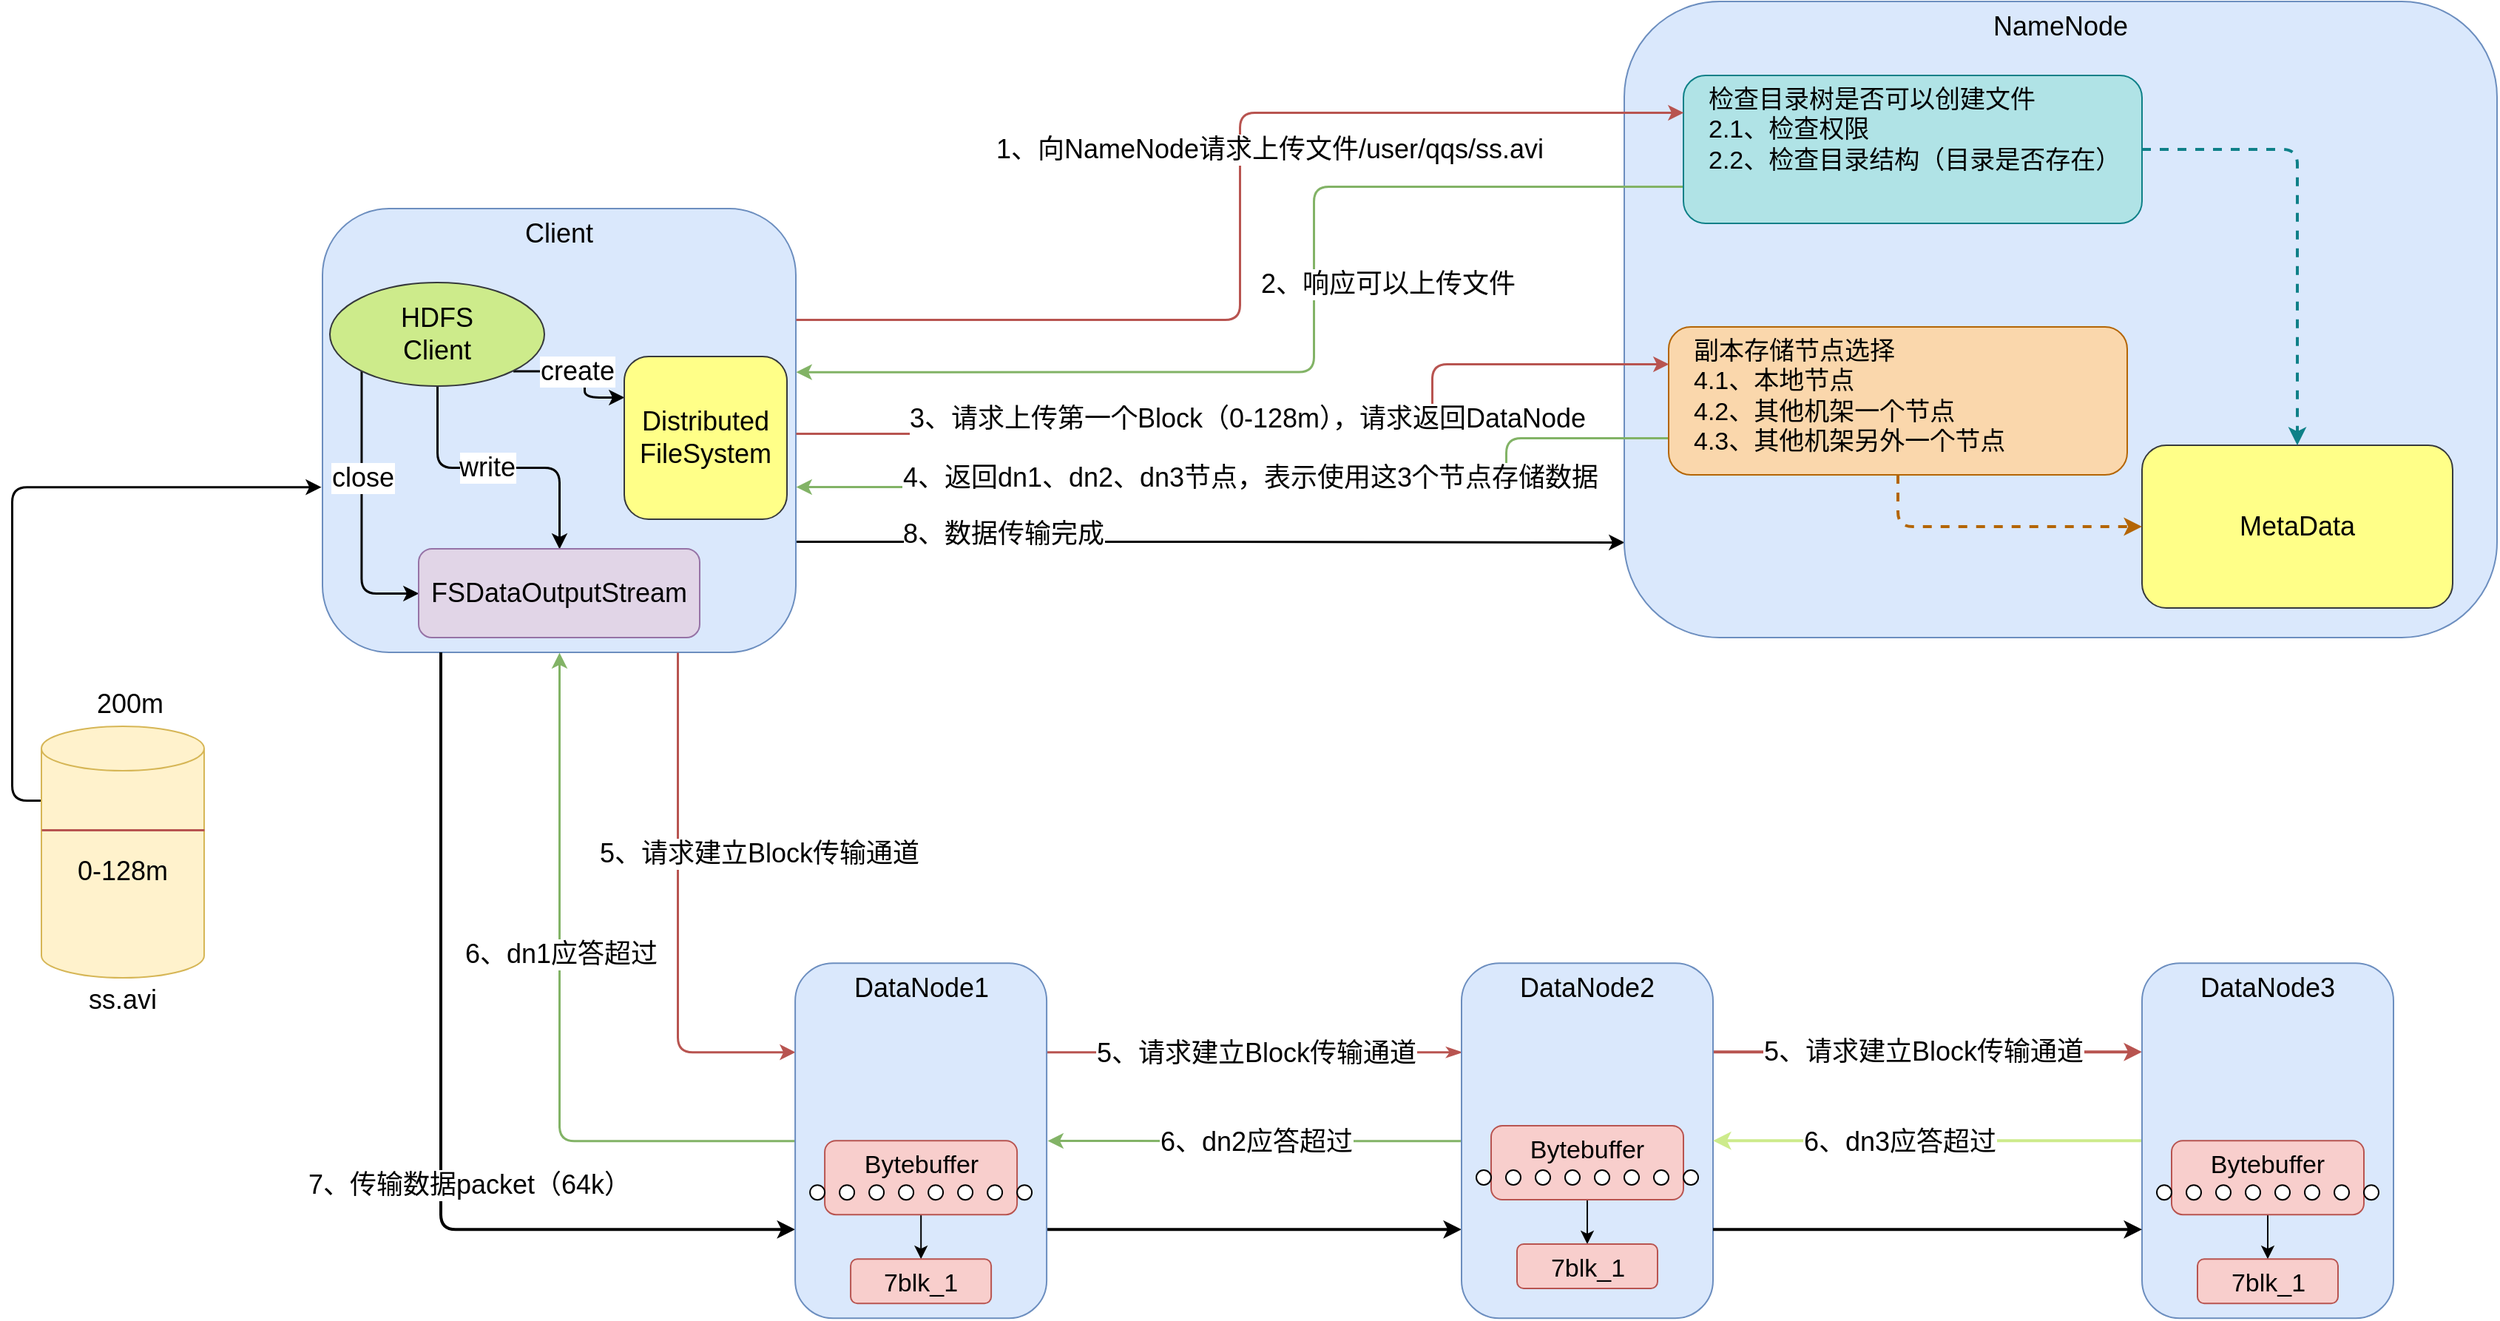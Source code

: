 <mxfile version="20.7.4" type="device"><diagram id="mLDaokBEWmOsUfzEe8Xb" name="第 1 页"><mxGraphModel dx="2736" dy="2313" grid="1" gridSize="10" guides="1" tooltips="1" connect="1" arrows="1" fold="1" page="1" pageScale="1" pageWidth="827" pageHeight="1169" math="0" shadow="0"><root><mxCell id="0"/><mxCell id="1" parent="0"/><mxCell id="9VGCX3DfjCd7Q06Grzo--67" style="edgeStyle=orthogonalEdgeStyle;rounded=1;orthogonalLoop=1;jettySize=auto;html=1;exitX=1;exitY=0.75;exitDx=0;exitDy=0;entryX=0;entryY=0.85;entryDx=0;entryDy=0;entryPerimeter=0;strokeWidth=1.5;fontSize=18;fontColor=none;" edge="1" parent="1" source="9VGCX3DfjCd7Q06Grzo--1" target="9VGCX3DfjCd7Q06Grzo--63"><mxGeometry relative="1" as="geometry"/></mxCell><mxCell id="9VGCX3DfjCd7Q06Grzo--96" value="8、数据传输完成" style="edgeLabel;html=1;align=center;verticalAlign=middle;resizable=0;points=[];fontSize=18;fontColor=none;" vertex="1" connectable="0" parent="9VGCX3DfjCd7Q06Grzo--67"><mxGeometry x="0.134" y="-1" relative="1" as="geometry"><mxPoint x="-178" y="-7" as="offset"/></mxGeometry></mxCell><mxCell id="9VGCX3DfjCd7Q06Grzo--79" style="edgeStyle=orthogonalEdgeStyle;rounded=1;orthogonalLoop=1;jettySize=auto;html=1;exitX=0.5;exitY=1;exitDx=0;exitDy=0;strokeColor=#82b366;strokeWidth=1.5;fontSize=18;fontColor=none;startArrow=classic;startFill=1;endArrow=none;endFill=0;entryX=0;entryY=0.5;entryDx=0;entryDy=0;fillColor=#d5e8d4;" edge="1" parent="1" source="9VGCX3DfjCd7Q06Grzo--1" target="9VGCX3DfjCd7Q06Grzo--3"><mxGeometry relative="1" as="geometry"><mxPoint x="180" y="670" as="targetPoint"/><Array as="points"><mxPoint x="260" y="730"/></Array></mxGeometry></mxCell><mxCell id="9VGCX3DfjCd7Q06Grzo--80" value="6、dn1应答超过" style="edgeLabel;html=1;align=center;verticalAlign=middle;resizable=0;points=[];fontSize=18;fontColor=none;" vertex="1" connectable="0" parent="9VGCX3DfjCd7Q06Grzo--79"><mxGeometry x="-0.39" y="1" relative="1" as="geometry"><mxPoint y="54" as="offset"/></mxGeometry></mxCell><mxCell id="9VGCX3DfjCd7Q06Grzo--1" value="Client" style="rounded=1;whiteSpace=wrap;html=1;fillColor=#dae8fc;strokeColor=#6c8ebf;fontSize=18;align=center;verticalAlign=top;spacingLeft=0;spacingRight=0;" vertex="1" parent="1"><mxGeometry x="100" y="100" width="320" height="300" as="geometry"/></mxCell><mxCell id="9VGCX3DfjCd7Q06Grzo--76" style="edgeStyle=orthogonalEdgeStyle;rounded=1;orthogonalLoop=1;jettySize=auto;html=1;exitX=0;exitY=0.25;exitDx=0;exitDy=0;entryX=0.75;entryY=1;entryDx=0;entryDy=0;strokeColor=#b85450;strokeWidth=1.5;fontSize=18;fontColor=none;startArrow=classic;startFill=1;endArrow=none;endFill=0;fillColor=#f8cecc;" edge="1" parent="1" source="9VGCX3DfjCd7Q06Grzo--3" target="9VGCX3DfjCd7Q06Grzo--1"><mxGeometry relative="1" as="geometry"/></mxCell><mxCell id="9VGCX3DfjCd7Q06Grzo--77" value="5、请求建立Block传输通道" style="edgeLabel;html=1;align=center;verticalAlign=middle;resizable=0;points=[];fontSize=18;fontColor=none;" vertex="1" connectable="0" parent="9VGCX3DfjCd7Q06Grzo--76"><mxGeometry x="-0.04" y="-1" relative="1" as="geometry"><mxPoint x="54" y="-46" as="offset"/></mxGeometry></mxCell><mxCell id="9VGCX3DfjCd7Q06Grzo--82" style="edgeStyle=orthogonalEdgeStyle;rounded=1;orthogonalLoop=1;jettySize=auto;html=1;exitX=0;exitY=0.75;exitDx=0;exitDy=0;entryX=0.25;entryY=1;entryDx=0;entryDy=0;strokeWidth=2;fontSize=18;fontColor=none;startArrow=classic;startFill=1;endArrow=none;endFill=0;" edge="1" parent="1" source="9VGCX3DfjCd7Q06Grzo--3" target="9VGCX3DfjCd7Q06Grzo--1"><mxGeometry relative="1" as="geometry"/></mxCell><mxCell id="9VGCX3DfjCd7Q06Grzo--95" value="7、传输数据packet（64k）" style="edgeLabel;html=1;align=center;verticalAlign=middle;resizable=0;points=[];fontSize=18;fontColor=none;" vertex="1" connectable="0" parent="9VGCX3DfjCd7Q06Grzo--82"><mxGeometry x="-0.506" y="4" relative="1" as="geometry"><mxPoint x="-65" y="-34" as="offset"/></mxGeometry></mxCell><mxCell id="9VGCX3DfjCd7Q06Grzo--83" style="edgeStyle=orthogonalEdgeStyle;rounded=1;orthogonalLoop=1;jettySize=auto;html=1;exitX=1;exitY=0.25;exitDx=0;exitDy=0;entryX=0;entryY=0.25;entryDx=0;entryDy=0;strokeColor=#b85450;strokeWidth=1.5;fontSize=18;fontColor=none;startArrow=none;startFill=0;endArrow=classicThin;endFill=1;fillColor=#f8cecc;" edge="1" parent="1" source="9VGCX3DfjCd7Q06Grzo--3" target="9VGCX3DfjCd7Q06Grzo--21"><mxGeometry relative="1" as="geometry"/></mxCell><mxCell id="9VGCX3DfjCd7Q06Grzo--91" value="5、请求建立Block传输通道" style="edgeLabel;html=1;align=center;verticalAlign=middle;resizable=0;points=[];fontSize=18;fontColor=none;" vertex="1" connectable="0" parent="9VGCX3DfjCd7Q06Grzo--83"><mxGeometry x="-0.203" y="-1" relative="1" as="geometry"><mxPoint x="29" as="offset"/></mxGeometry></mxCell><mxCell id="9VGCX3DfjCd7Q06Grzo--86" style="edgeStyle=orthogonalEdgeStyle;rounded=1;orthogonalLoop=1;jettySize=auto;html=1;exitX=1;exitY=0.75;exitDx=0;exitDy=0;entryX=0;entryY=0.75;entryDx=0;entryDy=0;strokeWidth=2;fontSize=18;fontColor=none;startArrow=none;startFill=0;endArrow=classic;endFill=1;" edge="1" parent="1" source="9VGCX3DfjCd7Q06Grzo--3" target="9VGCX3DfjCd7Q06Grzo--21"><mxGeometry relative="1" as="geometry"/></mxCell><mxCell id="9VGCX3DfjCd7Q06Grzo--3" value="DataNode1" style="rounded=1;whiteSpace=wrap;html=1;fillColor=#dae8fc;strokeColor=#6c8ebf;fontSize=18;align=center;verticalAlign=top;spacingLeft=0;spacingRight=0;" vertex="1" parent="1"><mxGeometry x="419.55" y="610.11" width="170" height="240" as="geometry"/></mxCell><mxCell id="9VGCX3DfjCd7Q06Grzo--20" value="" style="edgeStyle=orthogonalEdgeStyle;rounded=0;orthogonalLoop=1;jettySize=auto;html=1;fontSize=18;" edge="1" parent="1" source="9VGCX3DfjCd7Q06Grzo--4" target="9VGCX3DfjCd7Q06Grzo--18"><mxGeometry relative="1" as="geometry"/></mxCell><mxCell id="9VGCX3DfjCd7Q06Grzo--4" value="Bytebuffer" style="rounded=1;whiteSpace=wrap;html=1;fontSize=17;align=center;verticalAlign=top;fillColor=#f8cecc;strokeColor=#b85450;" vertex="1" parent="1"><mxGeometry x="439.55" y="730.11" width="130" height="50" as="geometry"/></mxCell><mxCell id="9VGCX3DfjCd7Q06Grzo--8" value="" style="ellipse;whiteSpace=wrap;html=1;aspect=fixed;fontSize=18;verticalAlign=middle;" vertex="1" parent="1"><mxGeometry x="429.55" y="760.11" width="10" height="10" as="geometry"/></mxCell><mxCell id="9VGCX3DfjCd7Q06Grzo--9" value="" style="ellipse;whiteSpace=wrap;html=1;aspect=fixed;fontSize=18;verticalAlign=middle;" vertex="1" parent="1"><mxGeometry x="449.55" y="760.11" width="10" height="10" as="geometry"/></mxCell><mxCell id="9VGCX3DfjCd7Q06Grzo--10" value="" style="ellipse;whiteSpace=wrap;html=1;aspect=fixed;fontSize=18;verticalAlign=middle;" vertex="1" parent="1"><mxGeometry x="469.55" y="760.11" width="10" height="10" as="geometry"/></mxCell><mxCell id="9VGCX3DfjCd7Q06Grzo--11" value="" style="ellipse;whiteSpace=wrap;html=1;aspect=fixed;fontSize=18;verticalAlign=middle;" vertex="1" parent="1"><mxGeometry x="489.55" y="760.11" width="10" height="10" as="geometry"/></mxCell><mxCell id="9VGCX3DfjCd7Q06Grzo--12" value="" style="ellipse;whiteSpace=wrap;html=1;aspect=fixed;fontSize=18;verticalAlign=middle;" vertex="1" parent="1"><mxGeometry x="509.55" y="760.11" width="10" height="10" as="geometry"/></mxCell><mxCell id="9VGCX3DfjCd7Q06Grzo--13" value="" style="ellipse;whiteSpace=wrap;html=1;aspect=fixed;fontSize=18;verticalAlign=middle;" vertex="1" parent="1"><mxGeometry x="529.55" y="760.11" width="10" height="10" as="geometry"/></mxCell><mxCell id="9VGCX3DfjCd7Q06Grzo--14" value="" style="ellipse;whiteSpace=wrap;html=1;aspect=fixed;fontSize=18;verticalAlign=middle;" vertex="1" parent="1"><mxGeometry x="549.55" y="760.11" width="10" height="10" as="geometry"/></mxCell><mxCell id="9VGCX3DfjCd7Q06Grzo--15" value="" style="ellipse;whiteSpace=wrap;html=1;aspect=fixed;fontSize=18;verticalAlign=middle;" vertex="1" parent="1"><mxGeometry x="569.55" y="760.11" width="10" height="10" as="geometry"/></mxCell><mxCell id="9VGCX3DfjCd7Q06Grzo--18" value="7blk_1" style="rounded=1;whiteSpace=wrap;html=1;fillColor=#f8cecc;strokeColor=#b85450;fontSize=17;align=center;verticalAlign=top;" vertex="1" parent="1"><mxGeometry x="457.05" y="810.11" width="95" height="30" as="geometry"/></mxCell><mxCell id="9VGCX3DfjCd7Q06Grzo--85" style="edgeStyle=orthogonalEdgeStyle;rounded=1;orthogonalLoop=1;jettySize=auto;html=1;exitX=0;exitY=0.5;exitDx=0;exitDy=0;strokeColor=#82b366;strokeWidth=1.5;fontSize=18;fontColor=none;startArrow=none;startFill=0;endArrow=classic;endFill=1;fillColor=#d5e8d4;" edge="1" parent="1" source="9VGCX3DfjCd7Q06Grzo--21"><mxGeometry relative="1" as="geometry"><mxPoint x="590" y="730" as="targetPoint"/></mxGeometry></mxCell><mxCell id="9VGCX3DfjCd7Q06Grzo--92" value="6、dn2应答超过" style="edgeLabel;html=1;align=center;verticalAlign=middle;resizable=0;points=[];fontSize=18;fontColor=none;" vertex="1" connectable="0" parent="9VGCX3DfjCd7Q06Grzo--85"><mxGeometry x="0.185" relative="1" as="geometry"><mxPoint x="26" as="offset"/></mxGeometry></mxCell><mxCell id="9VGCX3DfjCd7Q06Grzo--90" style="edgeStyle=orthogonalEdgeStyle;rounded=1;orthogonalLoop=1;jettySize=auto;html=1;exitX=1;exitY=0.25;exitDx=0;exitDy=0;entryX=0;entryY=0.25;entryDx=0;entryDy=0;strokeColor=#b85450;strokeWidth=2;fontSize=18;fontColor=none;startArrow=none;startFill=0;endArrow=classic;endFill=1;fillColor=#f8cecc;" edge="1" parent="1" source="9VGCX3DfjCd7Q06Grzo--21" target="9VGCX3DfjCd7Q06Grzo--33"><mxGeometry relative="1" as="geometry"/></mxCell><mxCell id="9VGCX3DfjCd7Q06Grzo--93" value="5、请求建立Block传输通道" style="edgeLabel;html=1;align=center;verticalAlign=middle;resizable=0;points=[];fontSize=18;fontColor=none;" vertex="1" connectable="0" parent="9VGCX3DfjCd7Q06Grzo--90"><mxGeometry x="-0.254" y="2" relative="1" as="geometry"><mxPoint x="34" y="2" as="offset"/></mxGeometry></mxCell><mxCell id="9VGCX3DfjCd7Q06Grzo--21" value="DataNode2" style="rounded=1;whiteSpace=wrap;html=1;fillColor=#dae8fc;strokeColor=#6c8ebf;fontSize=18;align=center;verticalAlign=top;spacingLeft=0;spacingRight=0;" vertex="1" parent="1"><mxGeometry x="870" y="610.11" width="170" height="240" as="geometry"/></mxCell><mxCell id="9VGCX3DfjCd7Q06Grzo--22" value="" style="edgeStyle=orthogonalEdgeStyle;rounded=0;orthogonalLoop=1;jettySize=auto;html=1;fontSize=18;" edge="1" parent="1" source="9VGCX3DfjCd7Q06Grzo--23" target="9VGCX3DfjCd7Q06Grzo--32"><mxGeometry relative="1" as="geometry"/></mxCell><mxCell id="9VGCX3DfjCd7Q06Grzo--23" value="Bytebuffer" style="rounded=1;whiteSpace=wrap;html=1;fontSize=17;align=center;verticalAlign=top;fillColor=#f8cecc;strokeColor=#b85450;" vertex="1" parent="1"><mxGeometry x="890" y="720" width="130" height="50" as="geometry"/></mxCell><mxCell id="9VGCX3DfjCd7Q06Grzo--24" value="" style="ellipse;whiteSpace=wrap;html=1;aspect=fixed;fontSize=18;verticalAlign=middle;" vertex="1" parent="1"><mxGeometry x="880" y="750" width="10" height="10" as="geometry"/></mxCell><mxCell id="9VGCX3DfjCd7Q06Grzo--25" value="" style="ellipse;whiteSpace=wrap;html=1;aspect=fixed;fontSize=18;verticalAlign=middle;" vertex="1" parent="1"><mxGeometry x="900" y="750" width="10" height="10" as="geometry"/></mxCell><mxCell id="9VGCX3DfjCd7Q06Grzo--26" value="" style="ellipse;whiteSpace=wrap;html=1;aspect=fixed;fontSize=18;verticalAlign=middle;" vertex="1" parent="1"><mxGeometry x="920" y="750" width="10" height="10" as="geometry"/></mxCell><mxCell id="9VGCX3DfjCd7Q06Grzo--27" value="" style="ellipse;whiteSpace=wrap;html=1;aspect=fixed;fontSize=18;verticalAlign=middle;" vertex="1" parent="1"><mxGeometry x="940" y="750" width="10" height="10" as="geometry"/></mxCell><mxCell id="9VGCX3DfjCd7Q06Grzo--28" value="" style="ellipse;whiteSpace=wrap;html=1;aspect=fixed;fontSize=18;verticalAlign=middle;" vertex="1" parent="1"><mxGeometry x="960" y="750" width="10" height="10" as="geometry"/></mxCell><mxCell id="9VGCX3DfjCd7Q06Grzo--29" value="" style="ellipse;whiteSpace=wrap;html=1;aspect=fixed;fontSize=18;verticalAlign=middle;" vertex="1" parent="1"><mxGeometry x="980" y="750" width="10" height="10" as="geometry"/></mxCell><mxCell id="9VGCX3DfjCd7Q06Grzo--30" value="" style="ellipse;whiteSpace=wrap;html=1;aspect=fixed;fontSize=18;verticalAlign=middle;" vertex="1" parent="1"><mxGeometry x="1000" y="750" width="10" height="10" as="geometry"/></mxCell><mxCell id="9VGCX3DfjCd7Q06Grzo--31" value="" style="ellipse;whiteSpace=wrap;html=1;aspect=fixed;fontSize=18;verticalAlign=middle;" vertex="1" parent="1"><mxGeometry x="1020" y="750" width="10" height="10" as="geometry"/></mxCell><mxCell id="9VGCX3DfjCd7Q06Grzo--32" value="7blk_1" style="rounded=1;whiteSpace=wrap;html=1;fillColor=#f8cecc;strokeColor=#b85450;fontSize=17;align=center;verticalAlign=top;" vertex="1" parent="1"><mxGeometry x="907.5" y="800" width="95" height="30" as="geometry"/></mxCell><mxCell id="9VGCX3DfjCd7Q06Grzo--89" style="edgeStyle=orthogonalEdgeStyle;rounded=1;orthogonalLoop=1;jettySize=auto;html=1;exitX=0;exitY=0.5;exitDx=0;exitDy=0;entryX=1;entryY=0.5;entryDx=0;entryDy=0;strokeColor=#CDEB8B;strokeWidth=2;fontSize=18;fontColor=none;startArrow=none;startFill=0;endArrow=classic;endFill=1;" edge="1" parent="1" source="9VGCX3DfjCd7Q06Grzo--33" target="9VGCX3DfjCd7Q06Grzo--21"><mxGeometry relative="1" as="geometry"/></mxCell><mxCell id="9VGCX3DfjCd7Q06Grzo--94" value="6、dn3应答超过" style="edgeLabel;html=1;align=center;verticalAlign=middle;resizable=0;points=[];fontSize=18;fontColor=none;" vertex="1" connectable="0" parent="9VGCX3DfjCd7Q06Grzo--89"><mxGeometry x="0.131" y="1" relative="1" as="geometry"><mxPoint as="offset"/></mxGeometry></mxCell><mxCell id="9VGCX3DfjCd7Q06Grzo--33" value="DataNode3" style="rounded=1;whiteSpace=wrap;html=1;fillColor=#dae8fc;strokeColor=#6c8ebf;fontSize=18;align=center;verticalAlign=top;spacingLeft=0;spacingRight=0;" vertex="1" parent="1"><mxGeometry x="1330" y="610.11" width="170" height="240" as="geometry"/></mxCell><mxCell id="9VGCX3DfjCd7Q06Grzo--34" value="" style="edgeStyle=orthogonalEdgeStyle;rounded=0;orthogonalLoop=1;jettySize=auto;html=1;fontSize=18;" edge="1" parent="1" source="9VGCX3DfjCd7Q06Grzo--35" target="9VGCX3DfjCd7Q06Grzo--44"><mxGeometry relative="1" as="geometry"/></mxCell><mxCell id="9VGCX3DfjCd7Q06Grzo--35" value="Bytebuffer" style="rounded=1;whiteSpace=wrap;html=1;fontSize=17;align=center;verticalAlign=top;fillColor=#f8cecc;strokeColor=#b85450;" vertex="1" parent="1"><mxGeometry x="1350" y="730.11" width="130" height="50" as="geometry"/></mxCell><mxCell id="9VGCX3DfjCd7Q06Grzo--36" value="" style="ellipse;whiteSpace=wrap;html=1;aspect=fixed;fontSize=18;verticalAlign=middle;" vertex="1" parent="1"><mxGeometry x="1340" y="760.11" width="10" height="10" as="geometry"/></mxCell><mxCell id="9VGCX3DfjCd7Q06Grzo--37" value="" style="ellipse;whiteSpace=wrap;html=1;aspect=fixed;fontSize=18;verticalAlign=middle;" vertex="1" parent="1"><mxGeometry x="1360" y="760.11" width="10" height="10" as="geometry"/></mxCell><mxCell id="9VGCX3DfjCd7Q06Grzo--38" value="" style="ellipse;whiteSpace=wrap;html=1;aspect=fixed;fontSize=18;verticalAlign=middle;" vertex="1" parent="1"><mxGeometry x="1380" y="760.11" width="10" height="10" as="geometry"/></mxCell><mxCell id="9VGCX3DfjCd7Q06Grzo--39" value="" style="ellipse;whiteSpace=wrap;html=1;aspect=fixed;fontSize=18;verticalAlign=middle;" vertex="1" parent="1"><mxGeometry x="1400" y="760.11" width="10" height="10" as="geometry"/></mxCell><mxCell id="9VGCX3DfjCd7Q06Grzo--40" value="" style="ellipse;whiteSpace=wrap;html=1;aspect=fixed;fontSize=18;verticalAlign=middle;" vertex="1" parent="1"><mxGeometry x="1420" y="760.11" width="10" height="10" as="geometry"/></mxCell><mxCell id="9VGCX3DfjCd7Q06Grzo--41" value="" style="ellipse;whiteSpace=wrap;html=1;aspect=fixed;fontSize=18;verticalAlign=middle;" vertex="1" parent="1"><mxGeometry x="1440" y="760.11" width="10" height="10" as="geometry"/></mxCell><mxCell id="9VGCX3DfjCd7Q06Grzo--42" value="" style="ellipse;whiteSpace=wrap;html=1;aspect=fixed;fontSize=18;verticalAlign=middle;" vertex="1" parent="1"><mxGeometry x="1460" y="760.11" width="10" height="10" as="geometry"/></mxCell><mxCell id="9VGCX3DfjCd7Q06Grzo--43" value="" style="ellipse;whiteSpace=wrap;html=1;aspect=fixed;fontSize=18;verticalAlign=middle;" vertex="1" parent="1"><mxGeometry x="1480" y="760.11" width="10" height="10" as="geometry"/></mxCell><mxCell id="9VGCX3DfjCd7Q06Grzo--44" value="7blk_1" style="rounded=1;whiteSpace=wrap;html=1;fillColor=#f8cecc;strokeColor=#b85450;fontSize=17;align=center;verticalAlign=top;" vertex="1" parent="1"><mxGeometry x="1367.5" y="810.11" width="95" height="30" as="geometry"/></mxCell><mxCell id="9VGCX3DfjCd7Q06Grzo--48" style="edgeStyle=orthogonalEdgeStyle;rounded=1;orthogonalLoop=1;jettySize=auto;html=1;exitX=0;exitY=0;exitDx=0;exitDy=50;exitPerimeter=0;entryX=-0.003;entryY=0.627;entryDx=0;entryDy=0;entryPerimeter=0;strokeWidth=1.5;fontSize=18;" edge="1" parent="1" source="9VGCX3DfjCd7Q06Grzo--45" target="9VGCX3DfjCd7Q06Grzo--1"><mxGeometry relative="1" as="geometry"/></mxCell><mxCell id="9VGCX3DfjCd7Q06Grzo--45" value="0-128m" style="shape=cylinder3;whiteSpace=wrap;html=1;boundedLbl=1;backgroundOutline=1;size=15;fillColor=#fff2cc;strokeColor=#d6b656;fontSize=18;" vertex="1" parent="1"><mxGeometry x="-90" y="450" width="110" height="170" as="geometry"/></mxCell><mxCell id="9VGCX3DfjCd7Q06Grzo--46" value="" style="endArrow=none;html=1;rounded=0;fontSize=18;exitX=0;exitY=0;exitDx=0;exitDy=70;exitPerimeter=0;entryX=1;entryY=0;entryDx=0;entryDy=70;entryPerimeter=0;fillColor=#f8cecc;strokeColor=#b85450;strokeWidth=1.5;" edge="1" parent="1" source="9VGCX3DfjCd7Q06Grzo--45" target="9VGCX3DfjCd7Q06Grzo--45"><mxGeometry width="50" height="50" relative="1" as="geometry"><mxPoint x="160" y="520" as="sourcePoint"/><mxPoint x="210" y="470" as="targetPoint"/></mxGeometry></mxCell><mxCell id="9VGCX3DfjCd7Q06Grzo--47" value="200m" style="text;html=1;strokeColor=none;fillColor=none;align=center;verticalAlign=middle;whiteSpace=wrap;rounded=0;fontSize=18;" vertex="1" parent="1"><mxGeometry x="-60" y="420" width="60" height="30" as="geometry"/></mxCell><mxCell id="9VGCX3DfjCd7Q06Grzo--51" style="edgeStyle=orthogonalEdgeStyle;rounded=1;orthogonalLoop=1;jettySize=auto;html=1;exitX=1;exitY=1;exitDx=0;exitDy=0;entryX=0;entryY=0.25;entryDx=0;entryDy=0;strokeWidth=1.5;fontSize=18;" edge="1" parent="1" source="9VGCX3DfjCd7Q06Grzo--49" target="9VGCX3DfjCd7Q06Grzo--50"><mxGeometry relative="1" as="geometry"/></mxCell><mxCell id="9VGCX3DfjCd7Q06Grzo--52" value="create" style="edgeLabel;html=1;align=center;verticalAlign=middle;resizable=0;points=[];fontSize=18;" vertex="1" connectable="0" parent="9VGCX3DfjCd7Q06Grzo--51"><mxGeometry x="-0.089" relative="1" as="geometry"><mxPoint as="offset"/></mxGeometry></mxCell><mxCell id="9VGCX3DfjCd7Q06Grzo--54" style="edgeStyle=orthogonalEdgeStyle;rounded=1;orthogonalLoop=1;jettySize=auto;html=1;exitX=0.5;exitY=1;exitDx=0;exitDy=0;entryX=0.5;entryY=0;entryDx=0;entryDy=0;strokeWidth=1.5;fontSize=18;" edge="1" parent="1" source="9VGCX3DfjCd7Q06Grzo--49" target="9VGCX3DfjCd7Q06Grzo--53"><mxGeometry relative="1" as="geometry"/></mxCell><mxCell id="9VGCX3DfjCd7Q06Grzo--56" value="write" style="edgeLabel;html=1;align=center;verticalAlign=middle;resizable=0;points=[];fontSize=18;" vertex="1" connectable="0" parent="9VGCX3DfjCd7Q06Grzo--54"><mxGeometry x="-0.084" relative="1" as="geometry"><mxPoint as="offset"/></mxGeometry></mxCell><mxCell id="9VGCX3DfjCd7Q06Grzo--55" style="edgeStyle=orthogonalEdgeStyle;rounded=1;orthogonalLoop=1;jettySize=auto;html=1;exitX=0;exitY=1;exitDx=0;exitDy=0;entryX=0;entryY=0.5;entryDx=0;entryDy=0;strokeWidth=1.5;fontSize=18;" edge="1" parent="1" source="9VGCX3DfjCd7Q06Grzo--49" target="9VGCX3DfjCd7Q06Grzo--53"><mxGeometry relative="1" as="geometry"><Array as="points"><mxPoint x="126" y="360"/></Array></mxGeometry></mxCell><mxCell id="9VGCX3DfjCd7Q06Grzo--58" value="close" style="edgeLabel;align=center;verticalAlign=middle;resizable=0;points=[];fontSize=18;html=1;labelBorderColor=none;" vertex="1" connectable="0" parent="9VGCX3DfjCd7Q06Grzo--55"><mxGeometry x="-0.429" y="1" relative="1" as="geometry"><mxPoint y="18" as="offset"/></mxGeometry></mxCell><mxCell id="9VGCX3DfjCd7Q06Grzo--49" value="HDFS&lt;br&gt;Client" style="ellipse;whiteSpace=wrap;html=1;fontSize=18;container=0;fillColor=#cdeb8b;strokeColor=#36393d;" vertex="1" parent="1"><mxGeometry x="105" y="150" width="145" height="70" as="geometry"/></mxCell><mxCell id="9VGCX3DfjCd7Q06Grzo--50" value="Distributed&lt;br style=&quot;font-size: 18px;&quot;&gt;&lt;div style=&quot;font-size: 18px;&quot;&gt;&lt;span style=&quot;background-color: initial; font-size: 18px;&quot;&gt;FileSystem&lt;/span&gt;&lt;/div&gt;" style="rounded=1;whiteSpace=wrap;html=1;fillColor=#ffff88;strokeColor=#36393d;fontSize=18;align=center;verticalAlign=middle;" vertex="1" parent="1"><mxGeometry x="304" y="200" width="110" height="110" as="geometry"/></mxCell><mxCell id="9VGCX3DfjCd7Q06Grzo--53" value="FSDataOutputStream" style="rounded=1;whiteSpace=wrap;html=1;fillColor=#e1d5e7;strokeColor=#9673a6;fontSize=18;align=center;verticalAlign=middle;" vertex="1" parent="1"><mxGeometry x="165" y="330" width="190" height="60" as="geometry"/></mxCell><mxCell id="9VGCX3DfjCd7Q06Grzo--61" value="ss.avi" style="text;html=1;strokeColor=none;fillColor=none;align=center;verticalAlign=middle;whiteSpace=wrap;rounded=0;fontSize=18;" vertex="1" parent="1"><mxGeometry x="-65" y="620" width="60" height="30" as="geometry"/></mxCell><mxCell id="9VGCX3DfjCd7Q06Grzo--63" value="NameNode" style="rounded=1;whiteSpace=wrap;html=1;fillColor=#dae8fc;strokeColor=#6c8ebf;fontSize=18;align=center;verticalAlign=top;spacingLeft=0;spacingRight=0;" vertex="1" parent="1"><mxGeometry x="980" y="-40" width="590" height="430" as="geometry"/></mxCell><mxCell id="9VGCX3DfjCd7Q06Grzo--64" value="MetaData" style="rounded=1;whiteSpace=wrap;html=1;fillColor=#ffff88;strokeColor=#36393d;fontSize=18;align=center;verticalAlign=middle;" vertex="1" parent="1"><mxGeometry x="1330" y="260" width="210" height="110" as="geometry"/></mxCell><mxCell id="9VGCX3DfjCd7Q06Grzo--69" style="edgeStyle=orthogonalEdgeStyle;rounded=1;orthogonalLoop=1;jettySize=auto;html=1;exitX=1;exitY=0.25;exitDx=0;exitDy=0;entryX=0;entryY=0.75;entryDx=0;entryDy=0;strokeWidth=1.5;fontSize=18;fontColor=none;startArrow=classic;startFill=1;endArrow=none;endFill=0;fillColor=#d5e8d4;strokeColor=#82b366;" edge="1" parent="1" target="9VGCX3DfjCd7Q06Grzo--97"><mxGeometry relative="1" as="geometry"><mxPoint x="420" y="210.33" as="sourcePoint"/><mxPoint x="980" y="210.33" as="targetPoint"/><Array as="points"><mxPoint x="770" y="210"/><mxPoint x="770" y="85"/></Array></mxGeometry></mxCell><mxCell id="9VGCX3DfjCd7Q06Grzo--70" value="2、响应可以上传文件" style="edgeLabel;html=1;align=center;verticalAlign=middle;resizable=0;points=[];fontSize=18;fontColor=none;" vertex="1" connectable="0" parent="9VGCX3DfjCd7Q06Grzo--69"><mxGeometry x="-0.165" y="6" relative="1" as="geometry"><mxPoint x="97" y="-54" as="offset"/></mxGeometry></mxCell><mxCell id="9VGCX3DfjCd7Q06Grzo--72" style="edgeStyle=orthogonalEdgeStyle;rounded=1;orthogonalLoop=1;jettySize=auto;html=1;exitX=1;exitY=0.25;exitDx=0;exitDy=0;entryX=0;entryY=0.75;entryDx=0;entryDy=0;strokeWidth=1.5;fontSize=18;fontColor=none;startArrow=classic;startFill=1;endArrow=none;endFill=0;fillColor=#d5e8d4;strokeColor=#82b366;" edge="1" parent="1" target="9VGCX3DfjCd7Q06Grzo--101"><mxGeometry relative="1" as="geometry"><mxPoint x="420" y="288.0" as="sourcePoint"/><mxPoint x="980" y="288.0" as="targetPoint"/><Array as="points"><mxPoint x="900" y="288"/><mxPoint x="900" y="255"/></Array></mxGeometry></mxCell><mxCell id="9VGCX3DfjCd7Q06Grzo--73" value="4、返回dn1、dn2、dn3节点，表示使用这3个节点存储数据" style="edgeLabel;html=1;align=center;verticalAlign=middle;resizable=0;points=[];fontSize=18;fontColor=none;" vertex="1" connectable="0" parent="9VGCX3DfjCd7Q06Grzo--72"><mxGeometry x="-0.165" y="6" relative="1" as="geometry"><mxPoint x="47" as="offset"/></mxGeometry></mxCell><mxCell id="9VGCX3DfjCd7Q06Grzo--87" style="edgeStyle=orthogonalEdgeStyle;rounded=1;orthogonalLoop=1;jettySize=auto;html=1;entryX=0;entryY=0.75;entryDx=0;entryDy=0;strokeWidth=2;fontSize=18;fontColor=none;startArrow=none;startFill=0;endArrow=classic;endFill=1;exitX=1;exitY=0.75;exitDx=0;exitDy=0;" edge="1" parent="1" source="9VGCX3DfjCd7Q06Grzo--21" target="9VGCX3DfjCd7Q06Grzo--33"><mxGeometry relative="1" as="geometry"><mxPoint x="1070" y="810" as="sourcePoint"/><mxPoint x="1190.45" y="790.0" as="targetPoint"/><Array as="points"/></mxGeometry></mxCell><mxCell id="9VGCX3DfjCd7Q06Grzo--98" style="edgeStyle=orthogonalEdgeStyle;rounded=1;orthogonalLoop=1;jettySize=auto;html=1;exitX=1;exitY=0.5;exitDx=0;exitDy=0;entryX=0.5;entryY=0;entryDx=0;entryDy=0;strokeColor=#0e8088;strokeWidth=2;fontSize=18;fontColor=none;startArrow=none;startFill=0;endArrow=classic;endFill=1;fillColor=#b0e3e6;dashed=1;" edge="1" parent="1" source="9VGCX3DfjCd7Q06Grzo--97" target="9VGCX3DfjCd7Q06Grzo--64"><mxGeometry relative="1" as="geometry"/></mxCell><mxCell id="9VGCX3DfjCd7Q06Grzo--97" value="检查目录树是否可以创建文件&lt;br&gt;2.1、检查权限&lt;br&gt;2.2、检查目录结构（目录是否存在）" style="rounded=1;whiteSpace=wrap;html=1;fillColor=#b0e3e6;fontSize=17;align=left;verticalAlign=top;labelBackgroundColor=none;labelBorderColor=none;strokeColor=#0e8088;spacingLeft=15;" vertex="1" parent="1"><mxGeometry x="1020" y="10" width="310" height="100" as="geometry"/></mxCell><mxCell id="9VGCX3DfjCd7Q06Grzo--65" style="edgeStyle=orthogonalEdgeStyle;rounded=1;orthogonalLoop=1;jettySize=auto;html=1;entryX=0;entryY=0.25;entryDx=0;entryDy=0;strokeWidth=1.5;fontSize=18;fontColor=none;fillColor=#f8cecc;strokeColor=#b85450;exitX=1;exitY=0.25;exitDx=0;exitDy=0;" edge="1" parent="1" source="9VGCX3DfjCd7Q06Grzo--1" target="9VGCX3DfjCd7Q06Grzo--97"><mxGeometry relative="1" as="geometry"><mxPoint x="470" y="120" as="sourcePoint"/><mxPoint x="980" y="171" as="targetPoint"/></mxGeometry></mxCell><mxCell id="9VGCX3DfjCd7Q06Grzo--68" value="1、向NameNode请求上传文件/user/qqs/ss.avi" style="edgeLabel;html=1;align=center;verticalAlign=middle;resizable=0;points=[];fontSize=18;fontColor=none;" vertex="1" connectable="0" parent="9VGCX3DfjCd7Q06Grzo--65"><mxGeometry x="-0.165" y="6" relative="1" as="geometry"><mxPoint x="26" y="-106" as="offset"/></mxGeometry></mxCell><mxCell id="9VGCX3DfjCd7Q06Grzo--102" style="edgeStyle=orthogonalEdgeStyle;rounded=1;orthogonalLoop=1;jettySize=auto;html=1;exitX=0.5;exitY=1;exitDx=0;exitDy=0;entryX=0;entryY=0.5;entryDx=0;entryDy=0;dashed=1;strokeColor=#b46504;strokeWidth=2;fontSize=18;fontColor=none;startArrow=none;startFill=0;endArrow=classic;endFill=1;fillColor=#fad7ac;" edge="1" parent="1" source="9VGCX3DfjCd7Q06Grzo--101" target="9VGCX3DfjCd7Q06Grzo--64"><mxGeometry relative="1" as="geometry"/></mxCell><mxCell id="9VGCX3DfjCd7Q06Grzo--101" value="副本存储节点选择&lt;br&gt;4.1、本地节点&lt;br&gt;4.2、其他机架一个节点&lt;br&gt;4.3、其他机架另外一个节点" style="rounded=1;whiteSpace=wrap;html=1;fillColor=#fad7ac;fontSize=17;align=left;verticalAlign=top;labelBackgroundColor=none;labelBorderColor=none;strokeColor=#b46504;spacingLeft=15;" vertex="1" parent="1"><mxGeometry x="1010" y="180" width="310" height="100" as="geometry"/></mxCell><mxCell id="9VGCX3DfjCd7Q06Grzo--66" style="edgeStyle=orthogonalEdgeStyle;rounded=1;orthogonalLoop=1;jettySize=auto;html=1;exitX=1;exitY=0.5;exitDx=0;exitDy=0;entryX=0;entryY=0.25;entryDx=0;entryDy=0;strokeWidth=1.5;fontSize=18;fontColor=none;strokeColor=#b85450;fillColor=#f8cecc;" edge="1" parent="1" target="9VGCX3DfjCd7Q06Grzo--101"><mxGeometry relative="1" as="geometry"><mxPoint x="420.0" y="252" as="sourcePoint"/><mxPoint x="980" y="251.82" as="targetPoint"/><Array as="points"><mxPoint x="850" y="252"/><mxPoint x="850" y="205"/></Array></mxGeometry></mxCell><mxCell id="9VGCX3DfjCd7Q06Grzo--71" value="3、请求上传第一个Block（0-128m），请求返回DataNode" style="edgeLabel;html=1;align=center;verticalAlign=middle;resizable=0;points=[];fontSize=18;fontColor=none;" vertex="1" connectable="0" parent="9VGCX3DfjCd7Q06Grzo--66"><mxGeometry x="-0.34" y="3" relative="1" as="geometry"><mxPoint x="95" y="-7" as="offset"/></mxGeometry></mxCell></root></mxGraphModel></diagram></mxfile>